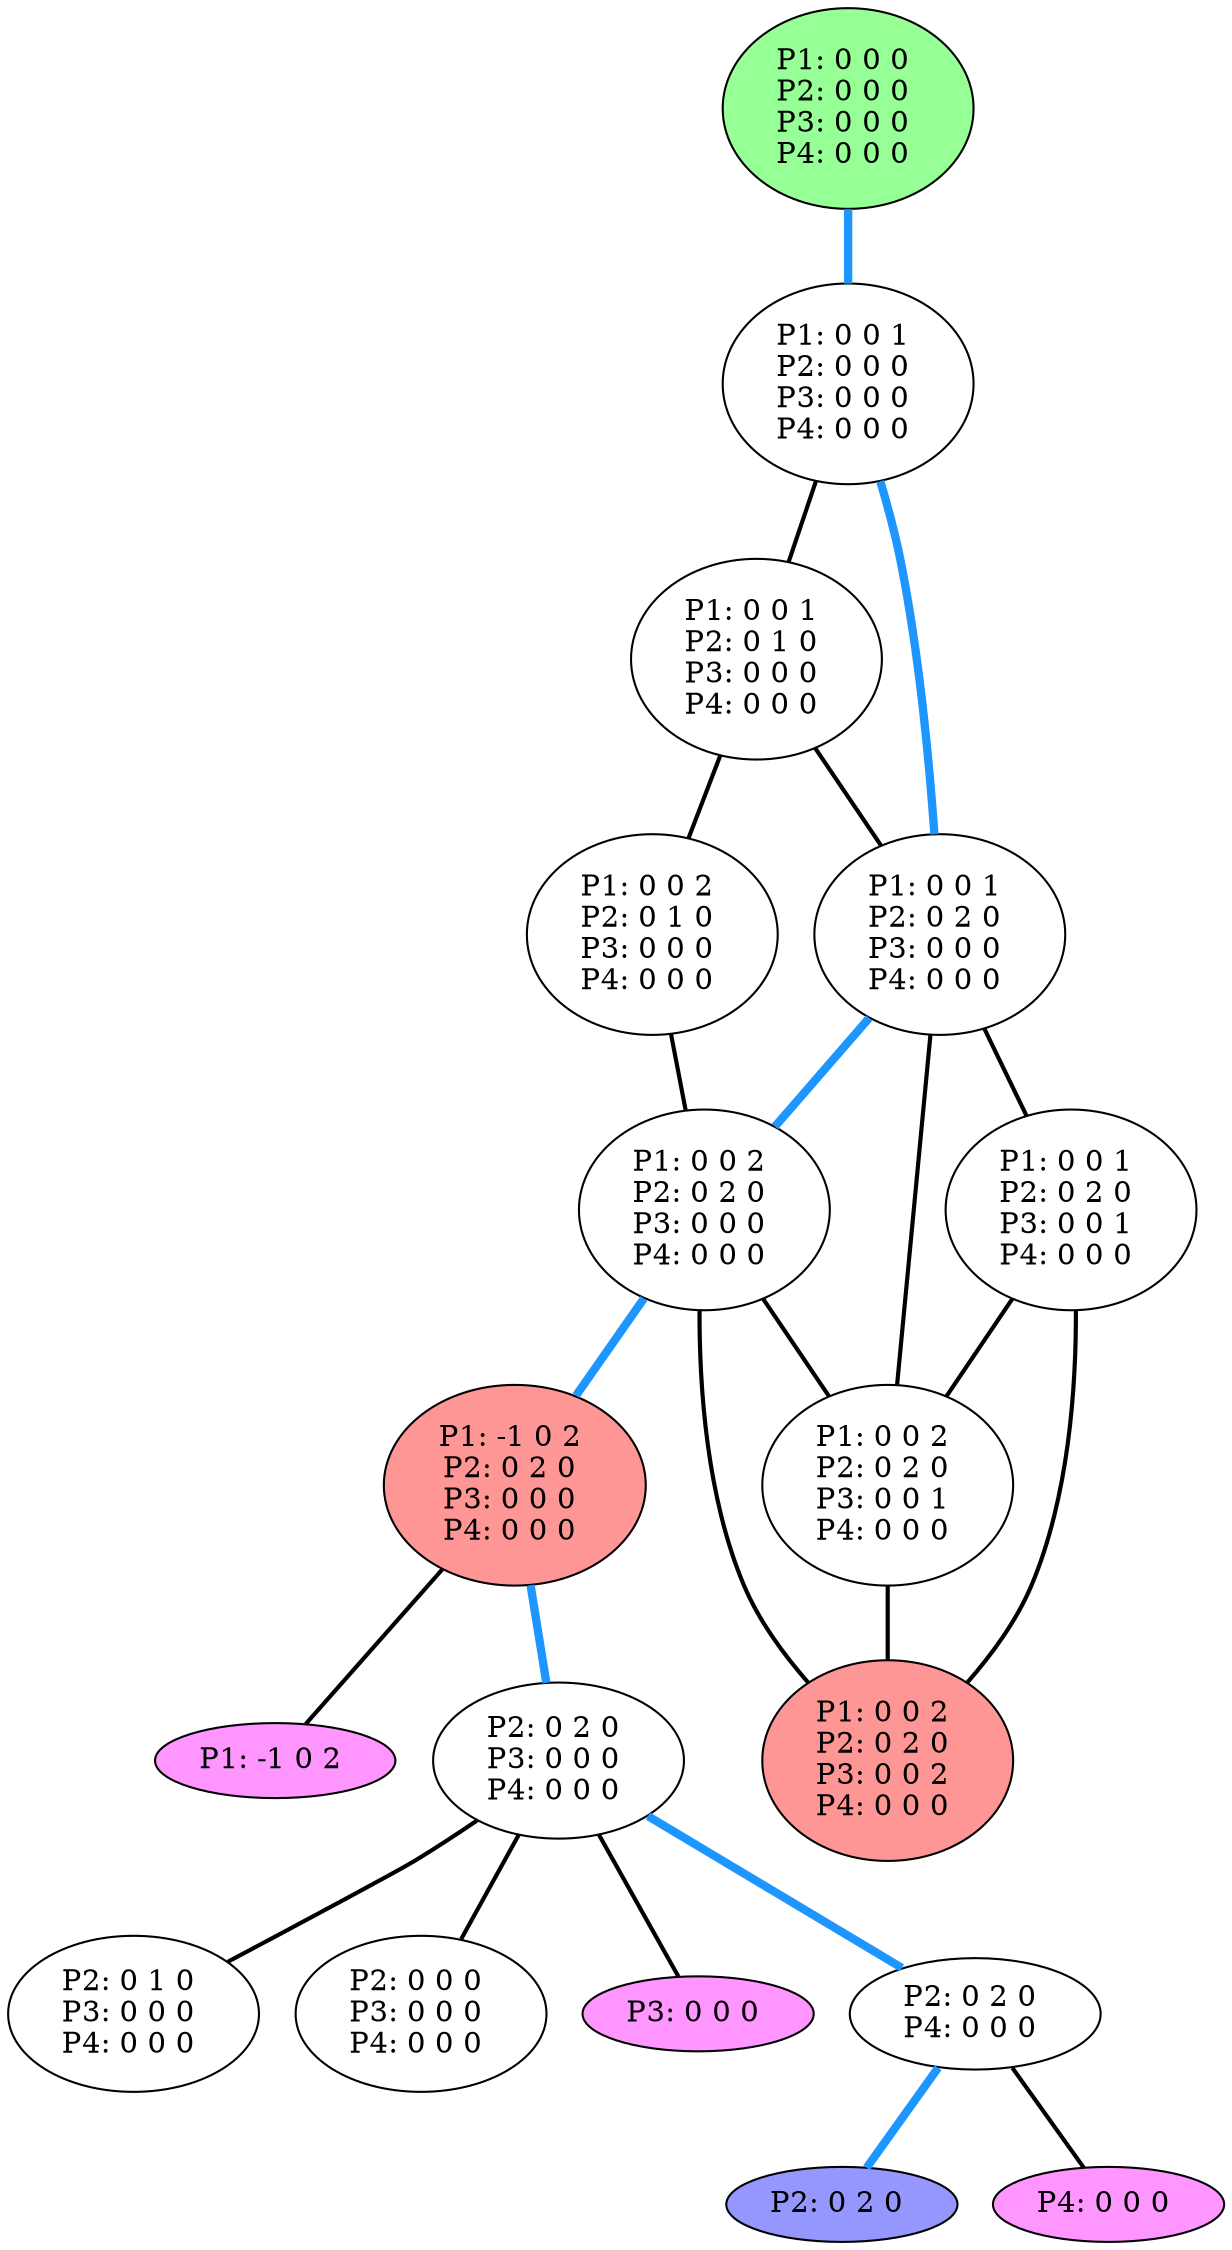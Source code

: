 graph G {
color = "black"
0 [label = "P1: 0 0 0 
P2: 0 0 0 
P3: 0 0 0 
P4: 0 0 0 
",  style="filled", fillcolor = "#96FF96"];
1 [label = "P1: 0 0 1 
P2: 0 0 0 
P3: 0 0 0 
P4: 0 0 0 
"];
2 [label = "P1: 0 0 1 
P2: 0 1 0 
P3: 0 0 0 
P4: 0 0 0 
"];
3 [label = "P1: 0 0 1 
P2: 0 2 0 
P3: 0 0 0 
P4: 0 0 0 
"];
4 [label = "P1: 0 0 2 
P2: 0 1 0 
P3: 0 0 0 
P4: 0 0 0 
"];
5 [label = "P1: 0 0 2 
P2: 0 2 0 
P3: 0 0 0 
P4: 0 0 0 
"];
6 [label = "P1: 0 0 1 
P2: 0 2 0 
P3: 0 0 1 
P4: 0 0 0 
"];
7 [label = "P1: 0 0 2 
P2: 0 2 0 
P3: 0 0 1 
P4: 0 0 0 
"];
8 [label = "P1: -1 0 2 
P2: 0 2 0 
P3: 0 0 0 
P4: 0 0 0 
",  style="filled", fillcolor = "#FF9696"];
9 [label = "P1: 0 0 2 
P2: 0 2 0 
P3: 0 0 2 
P4: 0 0 0 
",  style="filled", fillcolor = "#FF9696"];
10 [label = "P1: -1 0 2 
",  style="filled", fillcolor = "#FF96FF"];
11 [label = "P2: 0 2 0 
P3: 0 0 0 
P4: 0 0 0 
"];
12 [label = "P2: 0 1 0 
P3: 0 0 0 
P4: 0 0 0 
"];
13 [label = "P2: 0 0 0 
P3: 0 0 0 
P4: 0 0 0 
"];
14 [label = "P3: 0 0 0 
",  style="filled", fillcolor = "#FF96FF"];
15 [label = "P2: 0 2 0 
P4: 0 0 0 
"];
16 [label = "P2: 0 2 0 
", style="filled", fillcolor = "#9696FF"];
17 [label = "P4: 0 0 0 
",  style="filled", fillcolor = "#FF96FF"];
edge [style=bold];
0 -- 1 [color="#1E96FF", penwidth=4.0];

1 -- 2 [color=black];
1 -- 3 [color="#1E96FF", penwidth=4.0];

2 -- 4 [color=black];
2 -- 3 [color=black];

3 -- 5 [color="#1E96FF", penwidth=4.0];
3 -- 6 [color=black];
3 -- 7 [color=black];

4 -- 5 [color=black];

5 -- 8 [color="#1E96FF", penwidth=4.0];
5 -- 7 [color=black];
5 -- 9 [color=black];

6 -- 7 [color=black];
6 -- 9 [color=black];

7 -- 9 [color=black];

8 -- 11 [color="#1E96FF", penwidth=4.0];
8 -- 10 [color=black];


11 -- 12 [color=black];
11 -- 13 [color=black];
11 -- 15 [color="#1E96FF", penwidth=4.0];
11 -- 14 [color=black];



15 -- 17 [color=black];
15 -- 16 [color="#1E96FF", penwidth=4.0];

}
